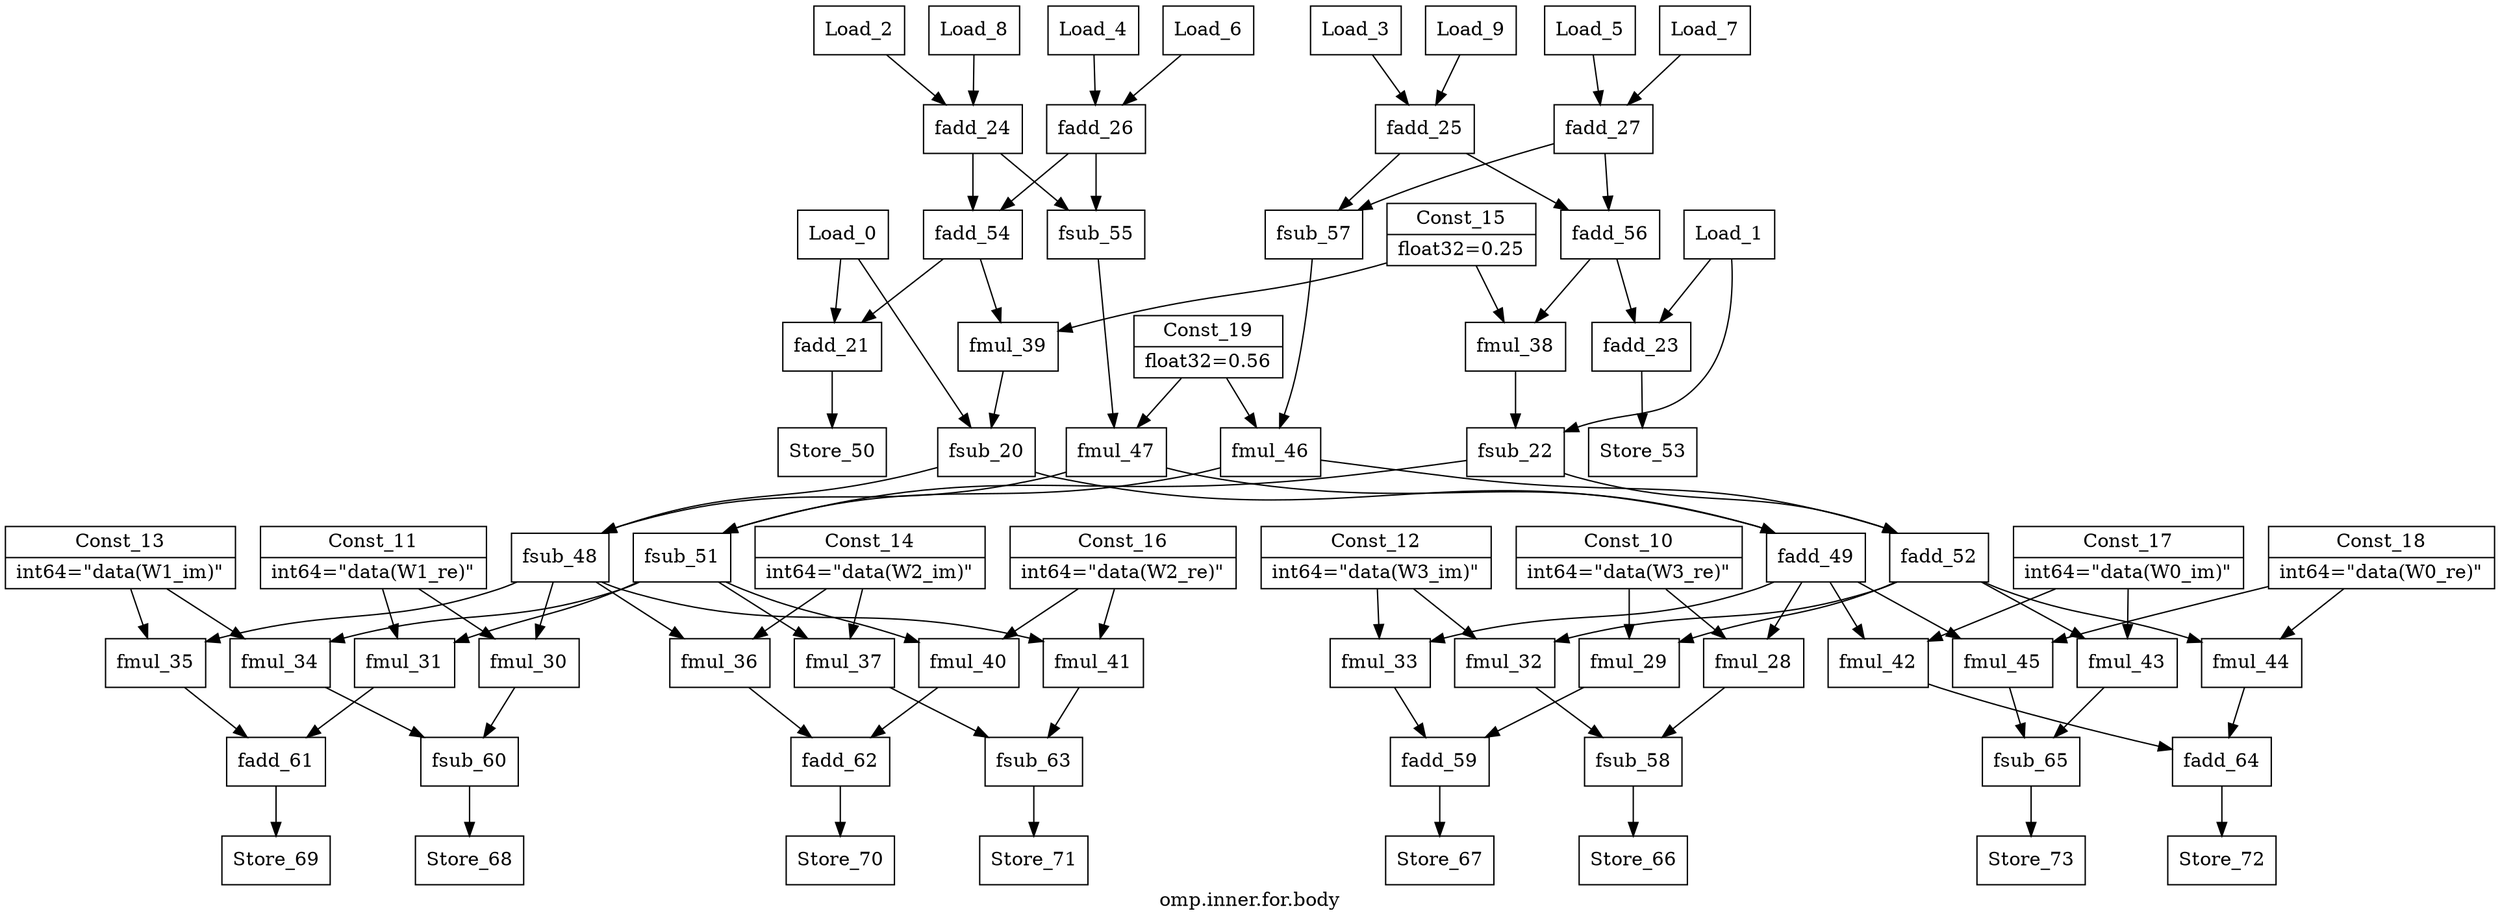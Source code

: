 digraph "omp.inner.for.body" {
	label="omp.inner.for.body";
	//Graph Properties

	Load_0 [shape=record,opcode=input,data=in_re,label="{Load_0}"];
	Load_0 -> fsub_20[operand=any2input];
	Load_0 -> fadd_21[operand=any2input];
	Load_1 [shape=record,opcode=input,data=in_im,label="{Load_1}"];
	Load_1 -> fsub_22[operand=any2input];
	Load_1 -> fadd_23[operand=any2input];
	Load_2 [shape=record,opcode=input,data=in_re,label="{Load_2}"];
	Load_2 -> fadd_24[operand=any2input];
	Load_3 [shape=record,opcode=input,data=in_im,label="{Load_3}"];
	Load_3 -> fadd_25[operand=any2input];
	Load_4 [shape=record,opcode=input,data=in_re,label="{Load_4}"];
	Load_4 -> fadd_26[operand=any2input];
	Load_5 [shape=record,opcode=input,data=in_im,label="{Load_5}"];
	Load_5 -> fadd_27[operand=any2input];
	Load_6 [shape=record,opcode=input,data=in_re,label="{Load_6}"];
	Load_6 -> fadd_26[operand=any2input];
	Load_7 [shape=record,opcode=input,data=in_im,label="{Load_7}"];
	Load_7 -> fadd_27[operand=any2input];
	Load_8 [shape=record,opcode=input,data=in_re,label="{Load_8}"];
	Load_8 -> fadd_24[operand=any2input];
	Load_9 [shape=record,opcode=input,data=in_im,label="{Load_9}"];
	Load_9 -> fadd_25[operand=any2input];
	fadd_21 [shape=record,type=op,opcode=fadd,label="{fadd_21}"];
	fadd_21 -> Store_50[operand=any2input];
	fsub_20 [shape=record,type=op,opcode=fadd,label="{fsub_20}"];
	fsub_20 -> fsub_48[operand=any2input];
	fsub_20 -> fadd_49[operand=any2input];
	fadd_23 [shape=record,type=op,opcode=fadd,label="{fadd_23}"];
	fadd_23 -> Store_53[operand=any2input];
	fsub_22 [shape=record,type=op,opcode=fadd,label="{fsub_22}"];
	fsub_22 -> fsub_51[operand=any2input];
	fsub_22 -> fadd_52[operand=any2input];
	fadd_24 [shape=record,type=op,opcode=fadd,label="{fadd_24}"];
	fadd_24 -> fadd_54[operand=any2input];
	fadd_24 -> fsub_55[operand=any2input];
	fadd_25 [shape=record,type=op,opcode=fadd,label="{fadd_25}"];
	fadd_25 -> fadd_56[operand=any2input];
	fadd_25 -> fsub_57[operand=any2input];
	fadd_26 [shape=record,type=op,opcode=fadd,label="{fadd_26}"];
	fadd_26 -> fadd_54[operand=any2input];
	fadd_26 -> fsub_55[operand=any2input];
	fadd_27 [shape=record,type=op,opcode=fadd,label="{fadd_27}"];
	fadd_27 -> fadd_56[operand=any2input];
	fadd_27 -> fsub_57[operand=any2input];
	Store_50 [shape=record,opcode=output,data=out_re,label="{Store_50}"];
	fsub_48 [shape=record,type=op,opcode=fadd,label="{fsub_48}"];
	fsub_48 -> fmul_30[operand=any2input];
	fsub_48 -> fmul_36[operand=any2input];
	fsub_48 -> fmul_41[operand=any2input];
	fsub_48 -> fmul_35[operand=any2input];
	fadd_49 [shape=record,type=op,opcode=fadd,label="{fadd_49}"];
	fadd_49 -> fmul_28[operand=any2input];
	fadd_49 -> fmul_42[operand=any2input];
	fadd_49 -> fmul_45[operand=any2input];
	fadd_49 -> fmul_33[operand=any2input];
	Store_53 [shape=record,opcode=output,data=out_im,label="{Store_53}"];
	fsub_51 [shape=record,type=op,opcode=fadd,label="{fsub_51}"];
	fsub_51 -> fmul_34[operand=any2input];
	fsub_51 -> fmul_40[operand=any2input];
	fsub_51 -> fmul_37[operand=any2input];
	fsub_51 -> fmul_31[operand=any2input];
	fadd_52 [shape=record,type=op,opcode=fadd,label="{fadd_52}"];
	fadd_52 -> fmul_32[operand=any2input];
	fadd_52 -> fmul_44[operand=any2input];
	fadd_52 -> fmul_43[operand=any2input];
	fadd_52 -> fmul_29[operand=any2input];
	fsub_55 [shape=record,type=op,opcode=fadd,label="{fsub_55}"];
	fsub_55 -> fmul_47[operand=any2input];
	fadd_54 [shape=record,type=op,opcode=fadd,label="{fadd_54}"];
	fadd_54 -> fmul_39[operand=any2input];
	fadd_54 -> fadd_21[operand=any2input];
	fsub_57 [shape=record,type=op,opcode=fadd,label="{fsub_57}"];
	fsub_57 -> fmul_46[operand=any2input];
	fadd_56 [shape=record,type=op,opcode=fadd,label="{fadd_56}"];
	fadd_56 -> fmul_38[operand=any2input];
	fadd_56 -> fadd_23[operand=any2input];
	fmul_36 [shape=record,type=op,opcode=fmul,label="{fmul_36}"];
	fmul_36 -> fadd_62[operand=any2input];
	fmul_41 [shape=record,type=op,opcode=fmul,label="{fmul_41}"];
	fmul_41 -> fsub_63[operand=any2input];
	fmul_35 [shape=record,type=op,opcode=fmul,label="{fmul_35}"];
	fmul_35 -> fadd_61[operand=any2input];
	fmul_30 [shape=record,type=op,opcode=fmul,label="{fmul_30}"];
	fmul_30 -> fsub_60[operand=any2input];
	fmul_33 [shape=record,type=op,opcode=fmul,label="{fmul_33}"];
	fmul_33 -> fadd_59[operand=any2input];
	fmul_28 [shape=record,type=op,opcode=fmul,label="{fmul_28}"];
	fmul_28 -> fsub_58[operand=any2input];
	fmul_42 [shape=record,type=op,opcode=fmul,label="{fmul_42}"];
	fmul_42 -> fadd_64[operand=any2input];
	fmul_45 [shape=record,type=op,opcode=fmul,label="{fmul_45}"];
	fmul_45 -> fsub_65[operand=any2input];
	fmul_40 [shape=record,type=op,opcode=fmul,label="{fmul_40}"];
	fmul_40 -> fadd_62[operand=any2input];
	fmul_37 [shape=record,type=op,opcode=fmul,label="{fmul_37}"];
	fmul_37 -> fsub_63[operand=any2input];
	fmul_31 [shape=record,type=op,opcode=fmul,label="{fmul_31}"];
	fmul_31 -> fadd_61[operand=any2input];
	fmul_34 [shape=record,type=op,opcode=fmul,label="{fmul_34}"];
	fmul_34 -> fsub_60[operand=any2input];
	fmul_29 [shape=record,type=op,opcode=fmul,label="{fmul_29}"];
	fmul_29 -> fadd_59[operand=any2input];
	fmul_32 [shape=record,type=op,opcode=fmul,label="{fmul_32}"];
	fmul_32 -> fsub_58[operand=any2input];
	fmul_44 [shape=record,type=op,opcode=fmul,label="{fmul_44}"];
	fmul_44 -> fadd_64[operand=any2input];
	fmul_43 [shape=record,type=op,opcode=fmul,label="{fmul_43}"];
	fmul_43 -> fsub_65[operand=any2input];
	fmul_47 [shape=record,type=op,opcode=fmul,label="{fmul_47}"];
	fmul_47 -> fsub_48[operand=any2input];
	fmul_47 -> fadd_49[operand=any2input];
	fmul_39 [shape=record,type=op,opcode=fmul,label="{fmul_39}"];
	fmul_39 -> fsub_20[operand=any2input];
	fmul_46 [shape=record,type=op,opcode=fmul,label="{fmul_46}"];
	fmul_46 -> fsub_51[operand=any2input];
	fmul_46 -> fadd_52[operand=any2input];
	fmul_38 [shape=record,type=op,opcode=fmul,label="{fmul_38}"];
	fmul_38 -> fsub_22[operand=any2input];
	fadd_62 [shape=record,type=op,opcode=fadd,label="{fadd_62}"];
	fadd_62 -> Store_70[operand=any2input];
	fsub_63 [shape=record,type=op,opcode=fadd,label="{fsub_63}"];
	fsub_63 -> Store_71[operand=any2input];
	fadd_61 [shape=record,type=op,opcode=fadd,label="{fadd_61}"];
	fadd_61 -> Store_69[operand=any2input];
	fsub_60 [shape=record,type=op,opcode=fadd,label="{fsub_60}"];
	fsub_60 -> Store_68[operand=any2input];
	fadd_59 [shape=record,type=op,opcode=fadd,label="{fadd_59}"];
	fadd_59 -> Store_67[operand=any2input];
	fsub_58 [shape=record,type=op,opcode=fadd,label="{fsub_58}"];
	fsub_58 -> Store_66[operand=any2input];
	fadd_64 [shape=record,type=op,opcode=fadd,label="{fadd_64}"];
	fadd_64 -> Store_72[operand=any2input];
	fsub_65 [shape=record,type=op,opcode=fadd,label="{fsub_65}"];
	fsub_65 -> Store_73[operand=any2input];
	Store_70 [shape=record,opcode=output,data=out_im,label="{Store_70}"];
	Store_71 [shape=record,opcode=output,data=out_re,label="{Store_71}"];
	Store_69 [shape=record,opcode=output,data=out_im,label="{Store_69}"];
	Store_68 [shape=record,opcode=output,data=out_re,label="{Store_68}"];
	Store_67 [shape=record,opcode=output,data=out_im,label="{Store_67}"];
	Store_66 [shape=record,opcode=output,data=out_re,label="{Store_66}"];
	Store_72 [shape=record,opcode=output,data=out_im,label="{Store_72}"];
	Store_73 [shape=record,opcode=output,data=out_re,label="{Store_73}"];
	Const_10 [shape=record,opcode=const,constVal="1",int64="0",label="{Const_10|int64=\"data(W3_re)\"}"];
	Const_10 -> fmul_28[operand=any2input];
	Const_10 -> fmul_29[operand=any2input];
	Const_11 [shape=record,opcode=const,constVal="1",int64="0",label="{Const_11|int64=\"data(W1_re)\"}"];
	Const_11 -> fmul_30[operand=any2input];
	Const_11 -> fmul_31[operand=any2input];
	Const_12 [shape=record,opcode=const,constVal="1",int64="0",label="{Const_12|int64=\"data(W3_im)\"}"];
	Const_12 -> fmul_32[operand=any2input];
	Const_12 -> fmul_33[operand=any2input];
	Const_13 [shape=record,opcode=const,constVal="1",int64="0",label="{Const_13|int64=\"data(W1_im)\"}"];
	Const_13 -> fmul_34[operand=any2input];
	Const_13 -> fmul_35[operand=any2input];
	Const_14 [shape=record,opcode=const,constVal="1",int64="0",label="{Const_14|int64=\"data(W2_im)\"}"];
	Const_14 -> fmul_36[operand=any2input];
	Const_14 -> fmul_37[operand=any2input];
	Const_15 [shape=record,opcode=const,constVal="1",float32=0.25,label="{Const_15|float32=0.25}"];
	Const_15 -> fmul_38[operand=any2input];
	Const_15 -> fmul_39[operand=any2input];
	Const_16 [shape=record,opcode=const,constVal="1",int64="0",label="{Const_16|int64=\"data(W2_re)\"}"];
	Const_16 -> fmul_40[operand=any2input];
	Const_16 -> fmul_41[operand=any2input];
	Const_17 [shape=record,opcode=const,constVal="1",int64="0",label="{Const_17|int64=\"data(W0_im)\"}"];
	Const_17 -> fmul_42[operand=any2input];
	Const_17 -> fmul_43[operand=any2input];
	Const_18 [shape=record,opcode=const,constVal="1",int64="0",label="{Const_18|int64=\"data(W0_re)\"}"];
	Const_18 -> fmul_44[operand=any2input];
	Const_18 -> fmul_45[operand=any2input];
	Const_19 [shape=record,opcode=const,constVal="1",float32=0.56,label="{Const_19|float32=0.56}"];
	Const_19 -> fmul_46[operand=any2input];
	Const_19 -> fmul_47[operand=any2input];
}
